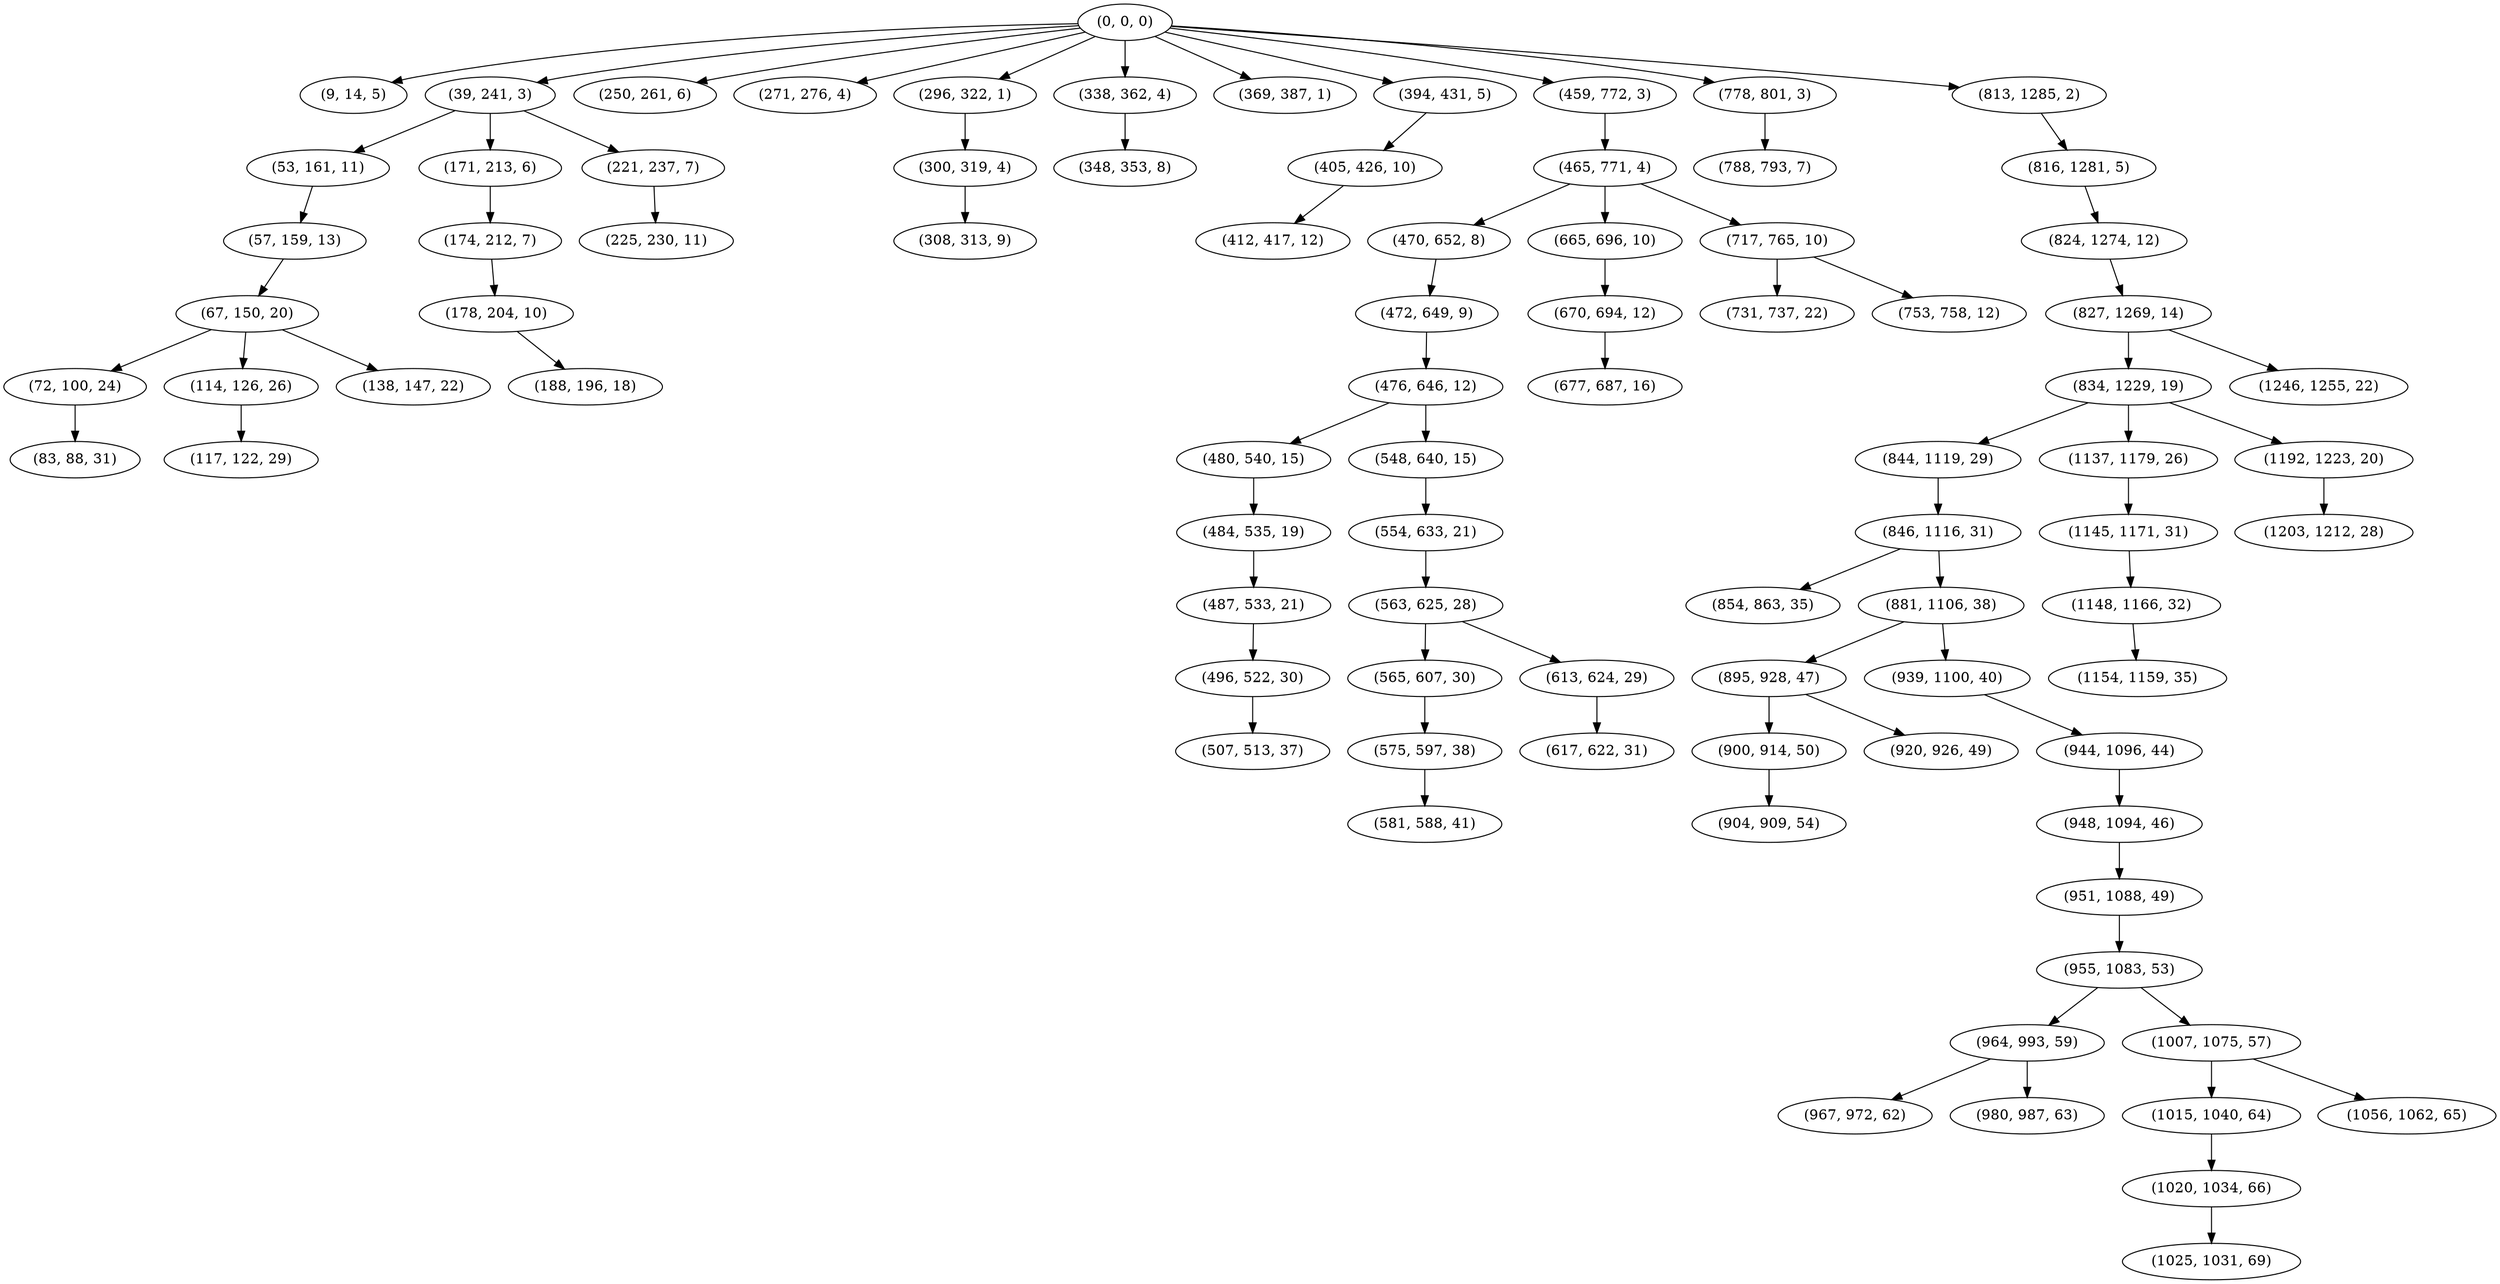 digraph tree {
    "(0, 0, 0)";
    "(9, 14, 5)";
    "(39, 241, 3)";
    "(53, 161, 11)";
    "(57, 159, 13)";
    "(67, 150, 20)";
    "(72, 100, 24)";
    "(83, 88, 31)";
    "(114, 126, 26)";
    "(117, 122, 29)";
    "(138, 147, 22)";
    "(171, 213, 6)";
    "(174, 212, 7)";
    "(178, 204, 10)";
    "(188, 196, 18)";
    "(221, 237, 7)";
    "(225, 230, 11)";
    "(250, 261, 6)";
    "(271, 276, 4)";
    "(296, 322, 1)";
    "(300, 319, 4)";
    "(308, 313, 9)";
    "(338, 362, 4)";
    "(348, 353, 8)";
    "(369, 387, 1)";
    "(394, 431, 5)";
    "(405, 426, 10)";
    "(412, 417, 12)";
    "(459, 772, 3)";
    "(465, 771, 4)";
    "(470, 652, 8)";
    "(472, 649, 9)";
    "(476, 646, 12)";
    "(480, 540, 15)";
    "(484, 535, 19)";
    "(487, 533, 21)";
    "(496, 522, 30)";
    "(507, 513, 37)";
    "(548, 640, 15)";
    "(554, 633, 21)";
    "(563, 625, 28)";
    "(565, 607, 30)";
    "(575, 597, 38)";
    "(581, 588, 41)";
    "(613, 624, 29)";
    "(617, 622, 31)";
    "(665, 696, 10)";
    "(670, 694, 12)";
    "(677, 687, 16)";
    "(717, 765, 10)";
    "(731, 737, 22)";
    "(753, 758, 12)";
    "(778, 801, 3)";
    "(788, 793, 7)";
    "(813, 1285, 2)";
    "(816, 1281, 5)";
    "(824, 1274, 12)";
    "(827, 1269, 14)";
    "(834, 1229, 19)";
    "(844, 1119, 29)";
    "(846, 1116, 31)";
    "(854, 863, 35)";
    "(881, 1106, 38)";
    "(895, 928, 47)";
    "(900, 914, 50)";
    "(904, 909, 54)";
    "(920, 926, 49)";
    "(939, 1100, 40)";
    "(944, 1096, 44)";
    "(948, 1094, 46)";
    "(951, 1088, 49)";
    "(955, 1083, 53)";
    "(964, 993, 59)";
    "(967, 972, 62)";
    "(980, 987, 63)";
    "(1007, 1075, 57)";
    "(1015, 1040, 64)";
    "(1020, 1034, 66)";
    "(1025, 1031, 69)";
    "(1056, 1062, 65)";
    "(1137, 1179, 26)";
    "(1145, 1171, 31)";
    "(1148, 1166, 32)";
    "(1154, 1159, 35)";
    "(1192, 1223, 20)";
    "(1203, 1212, 28)";
    "(1246, 1255, 22)";
    "(0, 0, 0)" -> "(9, 14, 5)";
    "(0, 0, 0)" -> "(39, 241, 3)";
    "(0, 0, 0)" -> "(250, 261, 6)";
    "(0, 0, 0)" -> "(271, 276, 4)";
    "(0, 0, 0)" -> "(296, 322, 1)";
    "(0, 0, 0)" -> "(338, 362, 4)";
    "(0, 0, 0)" -> "(369, 387, 1)";
    "(0, 0, 0)" -> "(394, 431, 5)";
    "(0, 0, 0)" -> "(459, 772, 3)";
    "(0, 0, 0)" -> "(778, 801, 3)";
    "(0, 0, 0)" -> "(813, 1285, 2)";
    "(39, 241, 3)" -> "(53, 161, 11)";
    "(39, 241, 3)" -> "(171, 213, 6)";
    "(39, 241, 3)" -> "(221, 237, 7)";
    "(53, 161, 11)" -> "(57, 159, 13)";
    "(57, 159, 13)" -> "(67, 150, 20)";
    "(67, 150, 20)" -> "(72, 100, 24)";
    "(67, 150, 20)" -> "(114, 126, 26)";
    "(67, 150, 20)" -> "(138, 147, 22)";
    "(72, 100, 24)" -> "(83, 88, 31)";
    "(114, 126, 26)" -> "(117, 122, 29)";
    "(171, 213, 6)" -> "(174, 212, 7)";
    "(174, 212, 7)" -> "(178, 204, 10)";
    "(178, 204, 10)" -> "(188, 196, 18)";
    "(221, 237, 7)" -> "(225, 230, 11)";
    "(296, 322, 1)" -> "(300, 319, 4)";
    "(300, 319, 4)" -> "(308, 313, 9)";
    "(338, 362, 4)" -> "(348, 353, 8)";
    "(394, 431, 5)" -> "(405, 426, 10)";
    "(405, 426, 10)" -> "(412, 417, 12)";
    "(459, 772, 3)" -> "(465, 771, 4)";
    "(465, 771, 4)" -> "(470, 652, 8)";
    "(465, 771, 4)" -> "(665, 696, 10)";
    "(465, 771, 4)" -> "(717, 765, 10)";
    "(470, 652, 8)" -> "(472, 649, 9)";
    "(472, 649, 9)" -> "(476, 646, 12)";
    "(476, 646, 12)" -> "(480, 540, 15)";
    "(476, 646, 12)" -> "(548, 640, 15)";
    "(480, 540, 15)" -> "(484, 535, 19)";
    "(484, 535, 19)" -> "(487, 533, 21)";
    "(487, 533, 21)" -> "(496, 522, 30)";
    "(496, 522, 30)" -> "(507, 513, 37)";
    "(548, 640, 15)" -> "(554, 633, 21)";
    "(554, 633, 21)" -> "(563, 625, 28)";
    "(563, 625, 28)" -> "(565, 607, 30)";
    "(563, 625, 28)" -> "(613, 624, 29)";
    "(565, 607, 30)" -> "(575, 597, 38)";
    "(575, 597, 38)" -> "(581, 588, 41)";
    "(613, 624, 29)" -> "(617, 622, 31)";
    "(665, 696, 10)" -> "(670, 694, 12)";
    "(670, 694, 12)" -> "(677, 687, 16)";
    "(717, 765, 10)" -> "(731, 737, 22)";
    "(717, 765, 10)" -> "(753, 758, 12)";
    "(778, 801, 3)" -> "(788, 793, 7)";
    "(813, 1285, 2)" -> "(816, 1281, 5)";
    "(816, 1281, 5)" -> "(824, 1274, 12)";
    "(824, 1274, 12)" -> "(827, 1269, 14)";
    "(827, 1269, 14)" -> "(834, 1229, 19)";
    "(827, 1269, 14)" -> "(1246, 1255, 22)";
    "(834, 1229, 19)" -> "(844, 1119, 29)";
    "(834, 1229, 19)" -> "(1137, 1179, 26)";
    "(834, 1229, 19)" -> "(1192, 1223, 20)";
    "(844, 1119, 29)" -> "(846, 1116, 31)";
    "(846, 1116, 31)" -> "(854, 863, 35)";
    "(846, 1116, 31)" -> "(881, 1106, 38)";
    "(881, 1106, 38)" -> "(895, 928, 47)";
    "(881, 1106, 38)" -> "(939, 1100, 40)";
    "(895, 928, 47)" -> "(900, 914, 50)";
    "(895, 928, 47)" -> "(920, 926, 49)";
    "(900, 914, 50)" -> "(904, 909, 54)";
    "(939, 1100, 40)" -> "(944, 1096, 44)";
    "(944, 1096, 44)" -> "(948, 1094, 46)";
    "(948, 1094, 46)" -> "(951, 1088, 49)";
    "(951, 1088, 49)" -> "(955, 1083, 53)";
    "(955, 1083, 53)" -> "(964, 993, 59)";
    "(955, 1083, 53)" -> "(1007, 1075, 57)";
    "(964, 993, 59)" -> "(967, 972, 62)";
    "(964, 993, 59)" -> "(980, 987, 63)";
    "(1007, 1075, 57)" -> "(1015, 1040, 64)";
    "(1007, 1075, 57)" -> "(1056, 1062, 65)";
    "(1015, 1040, 64)" -> "(1020, 1034, 66)";
    "(1020, 1034, 66)" -> "(1025, 1031, 69)";
    "(1137, 1179, 26)" -> "(1145, 1171, 31)";
    "(1145, 1171, 31)" -> "(1148, 1166, 32)";
    "(1148, 1166, 32)" -> "(1154, 1159, 35)";
    "(1192, 1223, 20)" -> "(1203, 1212, 28)";
}
